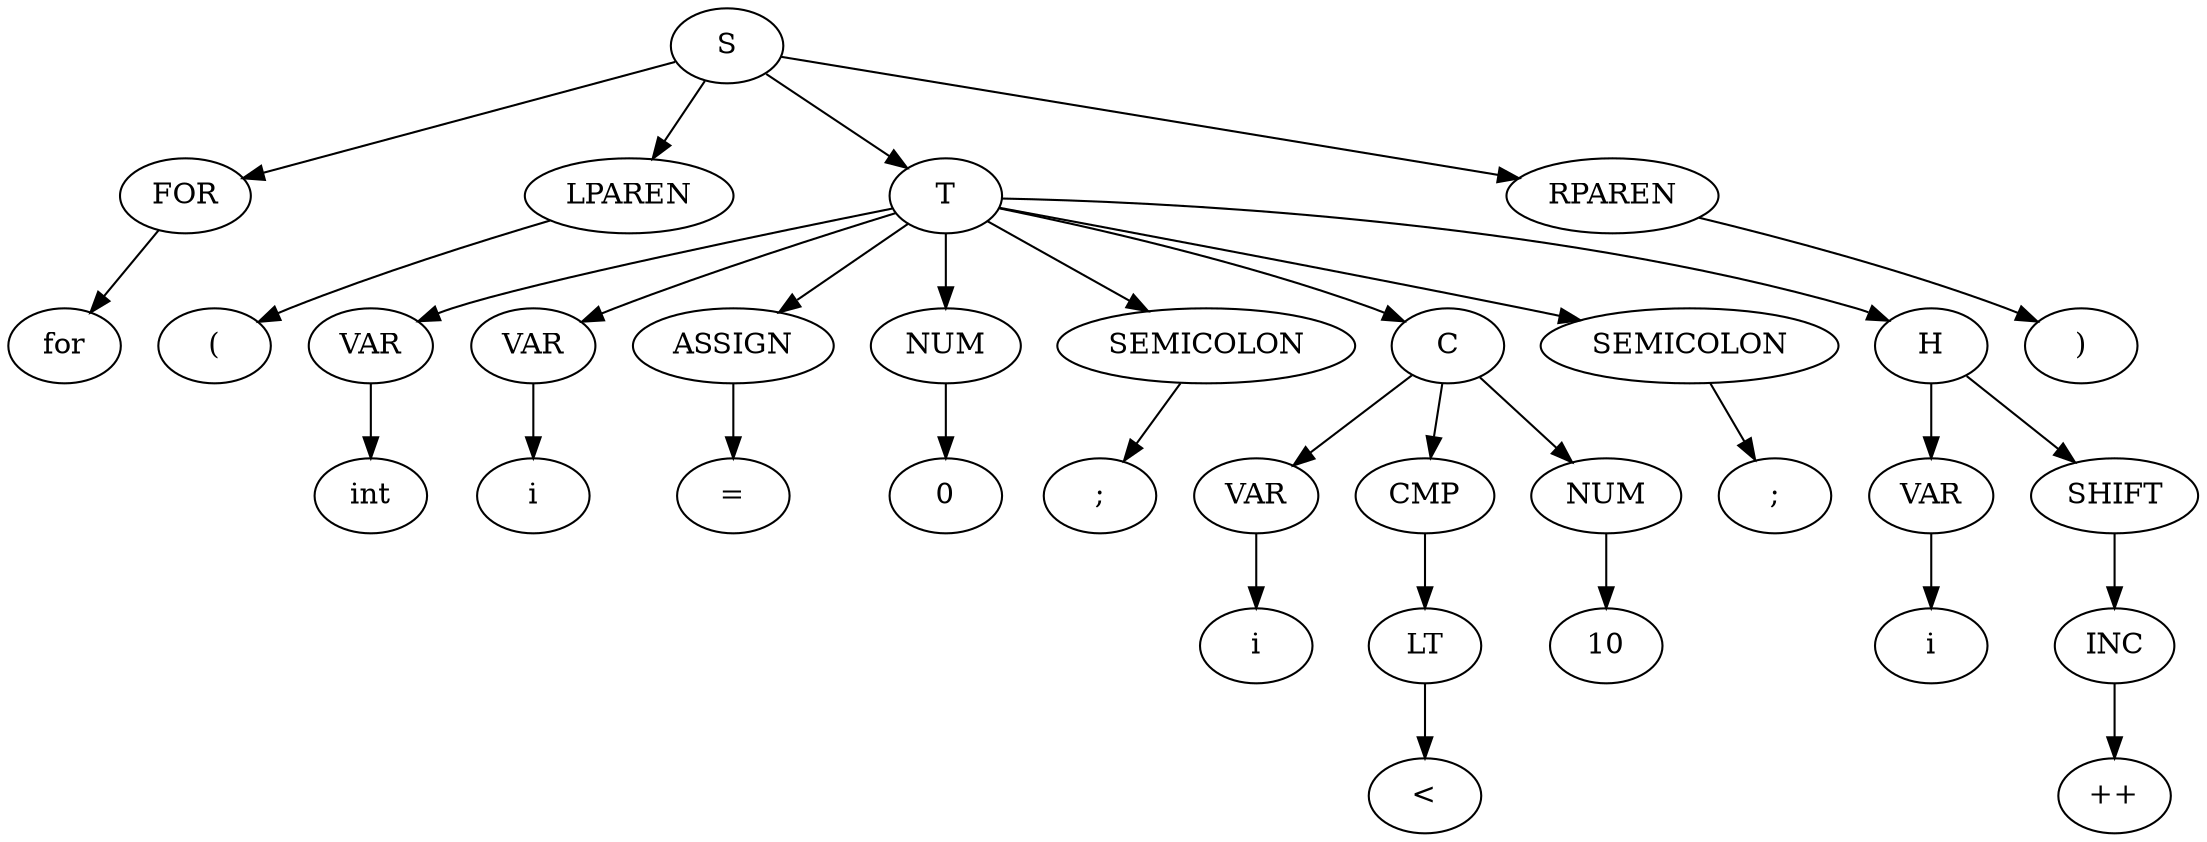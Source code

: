 digraph G {
	0 [label = "S"]
	1 [label = "FOR"]
	0 -> 1
	2 [label = "for"]
	1 -> 2
	3 [label = "LPAREN"]
	0 -> 3
	4 [label = "("]
	3 -> 4
	5 [label = "T"]
	0 -> 5
	6 [label = "VAR"]
	5 -> 6
	7 [label = "int"]
	6 -> 7
	8 [label = "VAR"]
	5 -> 8
	9 [label = "i"]
	8 -> 9
	10 [label = "ASSIGN"]
	5 -> 10
	11 [label = "="]
	10 -> 11
	12 [label = "NUM"]
	5 -> 12
	13 [label = "0"]
	12 -> 13
	14 [label = "SEMICOLON"]
	5 -> 14
	15 [label = ";"]
	14 -> 15
	16 [label = "C"]
	5 -> 16
	17 [label = "VAR"]
	16 -> 17
	18 [label = "i"]
	17 -> 18
	19 [label = "CMP"]
	16 -> 19
	20 [label = "LT"]
	19 -> 20
	21 [label = "<"]
	20 -> 21
	22 [label = "NUM"]
	16 -> 22
	23 [label = "10"]
	22 -> 23
	24 [label = "SEMICOLON"]
	5 -> 24
	25 [label = ";"]
	24 -> 25
	26 [label = "H"]
	5 -> 26
	27 [label = "VAR"]
	26 -> 27
	28 [label = "i"]
	27 -> 28
	29 [label = "SHIFT"]
	26 -> 29
	30 [label = "INC"]
	29 -> 30
	31 [label = "++"]
	30 -> 31
	32 [label = "RPAREN"]
	0 -> 32
	33 [label = ")"]
	32 -> 33
}
